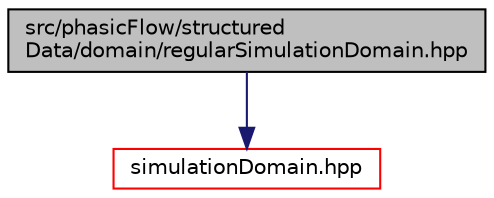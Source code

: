 digraph "src/phasicFlow/structuredData/domain/regularSimulationDomain.hpp"
{
 // LATEX_PDF_SIZE
  edge [fontname="Helvetica",fontsize="10",labelfontname="Helvetica",labelfontsize="10"];
  node [fontname="Helvetica",fontsize="10",shape=record];
  Node1 [label="src/phasicFlow/structured\lData/domain/regularSimulationDomain.hpp",height=0.2,width=0.4,color="black", fillcolor="grey75", style="filled", fontcolor="black",tooltip=" "];
  Node1 -> Node2 [color="midnightblue",fontsize="10",style="solid",fontname="Helvetica"];
  Node2 [label="simulationDomain.hpp",height=0.2,width=0.4,color="red", fillcolor="white", style="filled",URL="$simulationDomain_8hpp.html",tooltip=" "];
}
